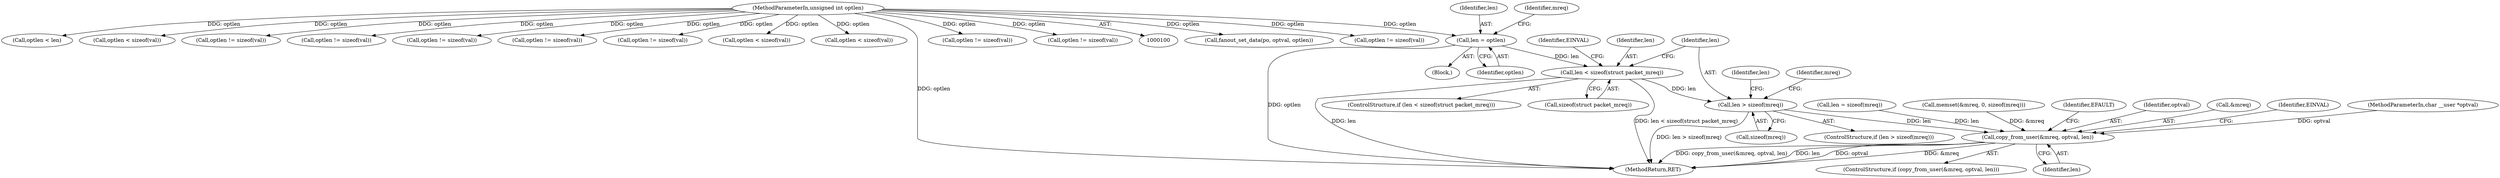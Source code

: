 digraph "0_linux_84ac7260236a49c79eede91617700174c2c19b0c_0@API" {
"1000152" [label="(Call,len > sizeof(mreq))"];
"1000144" [label="(Call,len < sizeof(struct packet_mreq))"];
"1000134" [label="(Call,len = optlen)"];
"1000105" [label="(MethodParameterIn,unsigned int optlen)"];
"1000161" [label="(Call,copy_from_user(&mreq, optval, len))"];
"1000143" [label="(ControlStructure,if (len < sizeof(struct packet_mreq)))"];
"1000161" [label="(Call,copy_from_user(&mreq, optval, len))"];
"1000156" [label="(Call,len = sizeof(mreq))"];
"1000599" [label="(Call,fanout_set_data(po, optval, optlen))"];
"1000137" [label="(Call,memset(&mreq, 0, sizeof(mreq)))"];
"1000279" [label="(Call,optlen != sizeof(val))"];
"1000220" [label="(Call,optlen < len)"];
"1000168" [label="(Identifier,EFAULT)"];
"1000150" [label="(Identifier,EINVAL)"];
"1000420" [label="(Call,optlen < sizeof(val))"];
"1000134" [label="(Call,len = optlen)"];
"1000152" [label="(Call,len > sizeof(mreq))"];
"1000164" [label="(Identifier,optval)"];
"1000534" [label="(Call,optlen != sizeof(val))"];
"1000105" [label="(MethodParameterIn,unsigned int optlen)"];
"1000162" [label="(Call,&mreq)"];
"1000250" [label="(Call,optlen != sizeof(val))"];
"1000145" [label="(Identifier,len)"];
"1000171" [label="(Identifier,EINVAL)"];
"1000157" [label="(Identifier,len)"];
"1000144" [label="(Call,len < sizeof(struct packet_mreq))"];
"1000375" [label="(Call,optlen != sizeof(val))"];
"1000135" [label="(Identifier,len)"];
"1000146" [label="(Call,sizeof(struct packet_mreq))"];
"1000332" [label="(Call,optlen != sizeof(val))"];
"1000139" [label="(Identifier,mreq)"];
"1000607" [label="(Call,optlen != sizeof(val))"];
"1000163" [label="(Identifier,mreq)"];
"1000153" [label="(Identifier,len)"];
"1000450" [label="(Call,optlen < sizeof(val))"];
"1000504" [label="(Call,optlen < sizeof(val))"];
"1000154" [label="(Call,sizeof(mreq))"];
"1000683" [label="(MethodReturn,RET)"];
"1000160" [label="(ControlStructure,if (copy_from_user(&mreq, optval, len)))"];
"1000562" [label="(Call,optlen != sizeof(val))"];
"1000131" [label="(Block,)"];
"1000104" [label="(MethodParameterIn,char __user *optval)"];
"1000652" [label="(Call,optlen != sizeof(val))"];
"1000151" [label="(ControlStructure,if (len > sizeof(mreq)))"];
"1000165" [label="(Identifier,len)"];
"1000136" [label="(Identifier,optlen)"];
"1000152" -> "1000151"  [label="AST: "];
"1000152" -> "1000154"  [label="CFG: "];
"1000153" -> "1000152"  [label="AST: "];
"1000154" -> "1000152"  [label="AST: "];
"1000157" -> "1000152"  [label="CFG: "];
"1000163" -> "1000152"  [label="CFG: "];
"1000152" -> "1000683"  [label="DDG: len > sizeof(mreq)"];
"1000144" -> "1000152"  [label="DDG: len"];
"1000152" -> "1000161"  [label="DDG: len"];
"1000144" -> "1000143"  [label="AST: "];
"1000144" -> "1000146"  [label="CFG: "];
"1000145" -> "1000144"  [label="AST: "];
"1000146" -> "1000144"  [label="AST: "];
"1000150" -> "1000144"  [label="CFG: "];
"1000153" -> "1000144"  [label="CFG: "];
"1000144" -> "1000683"  [label="DDG: len < sizeof(struct packet_mreq)"];
"1000144" -> "1000683"  [label="DDG: len"];
"1000134" -> "1000144"  [label="DDG: len"];
"1000134" -> "1000131"  [label="AST: "];
"1000134" -> "1000136"  [label="CFG: "];
"1000135" -> "1000134"  [label="AST: "];
"1000136" -> "1000134"  [label="AST: "];
"1000139" -> "1000134"  [label="CFG: "];
"1000134" -> "1000683"  [label="DDG: optlen"];
"1000105" -> "1000134"  [label="DDG: optlen"];
"1000105" -> "1000100"  [label="AST: "];
"1000105" -> "1000683"  [label="DDG: optlen"];
"1000105" -> "1000220"  [label="DDG: optlen"];
"1000105" -> "1000250"  [label="DDG: optlen"];
"1000105" -> "1000279"  [label="DDG: optlen"];
"1000105" -> "1000332"  [label="DDG: optlen"];
"1000105" -> "1000375"  [label="DDG: optlen"];
"1000105" -> "1000420"  [label="DDG: optlen"];
"1000105" -> "1000450"  [label="DDG: optlen"];
"1000105" -> "1000504"  [label="DDG: optlen"];
"1000105" -> "1000534"  [label="DDG: optlen"];
"1000105" -> "1000562"  [label="DDG: optlen"];
"1000105" -> "1000599"  [label="DDG: optlen"];
"1000105" -> "1000607"  [label="DDG: optlen"];
"1000105" -> "1000652"  [label="DDG: optlen"];
"1000161" -> "1000160"  [label="AST: "];
"1000161" -> "1000165"  [label="CFG: "];
"1000162" -> "1000161"  [label="AST: "];
"1000164" -> "1000161"  [label="AST: "];
"1000165" -> "1000161"  [label="AST: "];
"1000168" -> "1000161"  [label="CFG: "];
"1000171" -> "1000161"  [label="CFG: "];
"1000161" -> "1000683"  [label="DDG: optval"];
"1000161" -> "1000683"  [label="DDG: &mreq"];
"1000161" -> "1000683"  [label="DDG: copy_from_user(&mreq, optval, len)"];
"1000161" -> "1000683"  [label="DDG: len"];
"1000137" -> "1000161"  [label="DDG: &mreq"];
"1000104" -> "1000161"  [label="DDG: optval"];
"1000156" -> "1000161"  [label="DDG: len"];
}
